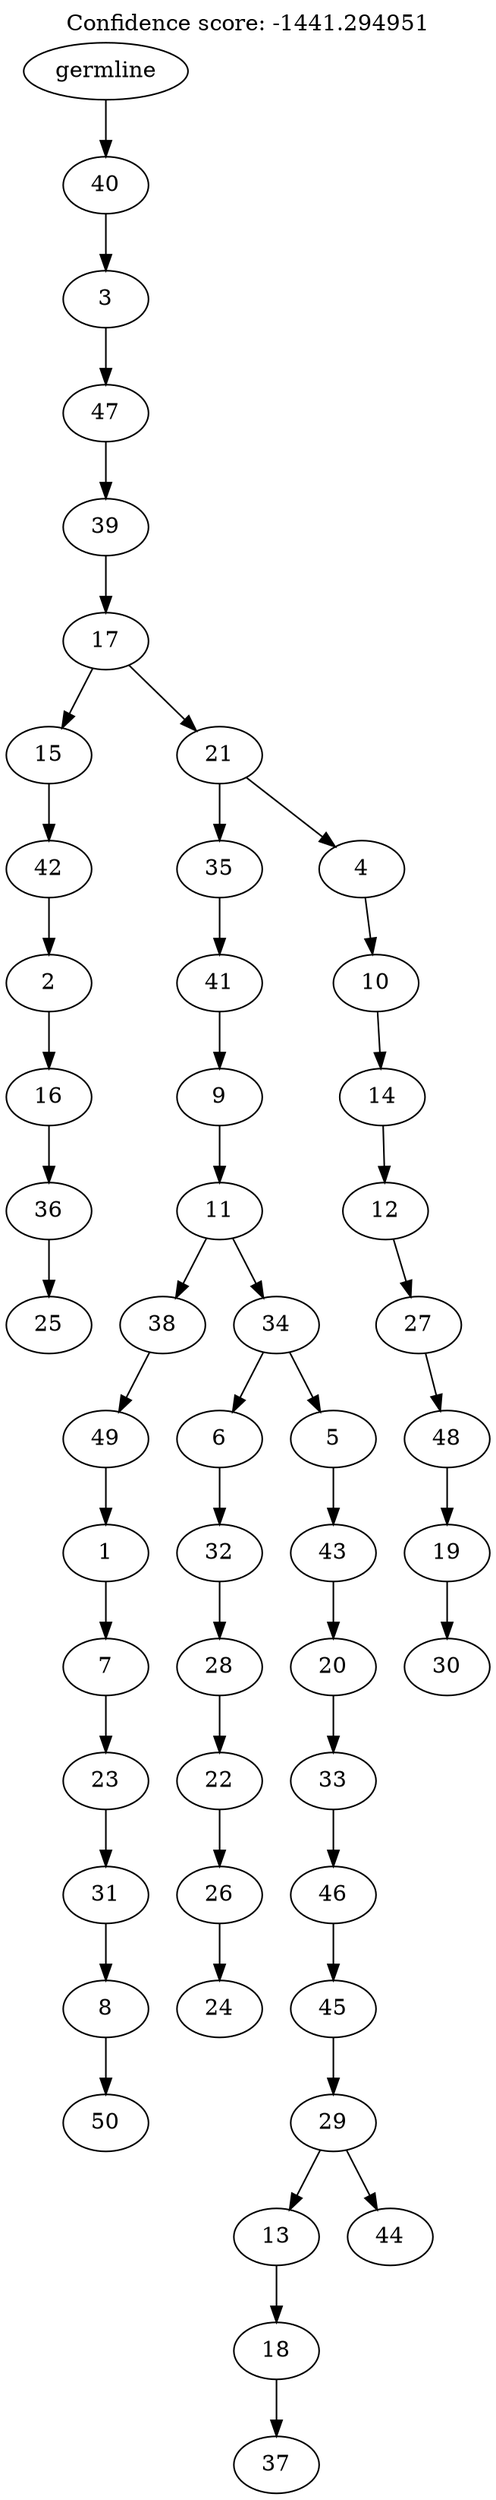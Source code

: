 digraph g {
	"49" -> "50";
	"50" [label="25"];
	"48" -> "49";
	"49" [label="36"];
	"47" -> "48";
	"48" [label="16"];
	"46" -> "47";
	"47" [label="2"];
	"45" -> "46";
	"46" [label="42"];
	"43" -> "44";
	"44" [label="50"];
	"42" -> "43";
	"43" [label="8"];
	"41" -> "42";
	"42" [label="31"];
	"40" -> "41";
	"41" [label="23"];
	"39" -> "40";
	"40" [label="7"];
	"38" -> "39";
	"39" [label="1"];
	"37" -> "38";
	"38" [label="49"];
	"35" -> "36";
	"36" [label="24"];
	"34" -> "35";
	"35" [label="26"];
	"33" -> "34";
	"34" [label="22"];
	"32" -> "33";
	"33" [label="28"];
	"31" -> "32";
	"32" [label="32"];
	"28" -> "29";
	"29" [label="37"];
	"27" -> "28";
	"28" [label="18"];
	"26" -> "27";
	"27" [label="13"];
	"26" -> "30";
	"30" [label="44"];
	"25" -> "26";
	"26" [label="29"];
	"24" -> "25";
	"25" [label="45"];
	"23" -> "24";
	"24" [label="46"];
	"22" -> "23";
	"23" [label="33"];
	"21" -> "22";
	"22" [label="20"];
	"20" -> "21";
	"21" [label="43"];
	"19" -> "20";
	"20" [label="5"];
	"19" -> "31";
	"31" [label="6"];
	"18" -> "19";
	"19" [label="34"];
	"18" -> "37";
	"37" [label="38"];
	"17" -> "18";
	"18" [label="11"];
	"16" -> "17";
	"17" [label="9"];
	"15" -> "16";
	"16" [label="41"];
	"13" -> "14";
	"14" [label="30"];
	"12" -> "13";
	"13" [label="19"];
	"11" -> "12";
	"12" [label="48"];
	"10" -> "11";
	"11" [label="27"];
	"9" -> "10";
	"10" [label="12"];
	"8" -> "9";
	"9" [label="14"];
	"7" -> "8";
	"8" [label="10"];
	"6" -> "7";
	"7" [label="4"];
	"6" -> "15";
	"15" [label="35"];
	"5" -> "6";
	"6" [label="21"];
	"5" -> "45";
	"45" [label="15"];
	"4" -> "5";
	"5" [label="17"];
	"3" -> "4";
	"4" [label="39"];
	"2" -> "3";
	"3" [label="47"];
	"1" -> "2";
	"2" [label="3"];
	"0" -> "1";
	"1" [label="40"];
	"0" [label="germline"];
	labelloc="t";
	label="Confidence score: -1441.294951";
}
